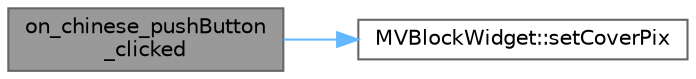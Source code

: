 digraph "on_chinese_pushButton_clicked"
{
 // LATEX_PDF_SIZE
  bgcolor="transparent";
  edge [fontname=Helvetica,fontsize=10,labelfontname=Helvetica,labelfontsize=10];
  node [fontname=Helvetica,fontsize=10,shape=box,height=0.2,width=0.4];
  rankdir="LR";
  Node1 [id="Node000001",label="on_chinese_pushButton\l_clicked",height=0.2,width=0.4,color="gray40", fillcolor="grey60", style="filled", fontcolor="black",tooltip="华语按钮点击槽"];
  Node1 -> Node2 [id="edge1_Node000001_Node000002",color="steelblue1",style="solid",tooltip=" "];
  Node2 [id="Node000002",label="MVBlockWidget::setCoverPix",height=0.2,width=0.4,color="grey40", fillcolor="white", style="filled",URL="$class_m_v_block_widget.html#a577e699921fb58de1d51f2352a6088e1",tooltip="设置封面图片"];
}
